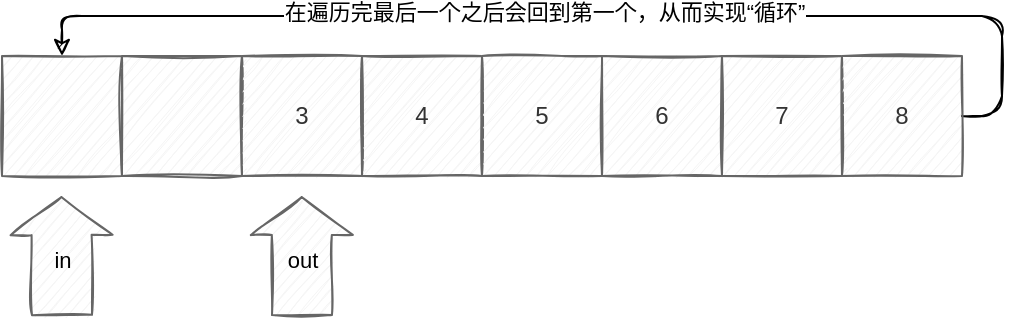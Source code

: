 <mxfile version="13.7.3" type="device"><diagram id="zjyeMrt95VeC9rqbR7My" name="第 1 页"><mxGraphModel dx="585" dy="334" grid="1" gridSize="10" guides="1" tooltips="1" connect="1" arrows="1" fold="1" page="1" pageScale="1" pageWidth="827" pageHeight="1169" math="0" shadow="0"><root><mxCell id="0"/><mxCell id="1" parent="0"/><mxCell id="xzF6YXTRqX0P8LnxehEP-1" value="" style="whiteSpace=wrap;html=1;fillColor=#f5f5f5;strokeColor=#666666;fontColor=#333333;sketch=1;" parent="1" vertex="1"><mxGeometry x="200" y="410" width="60" height="60" as="geometry"/></mxCell><mxCell id="xzF6YXTRqX0P8LnxehEP-2" value="" style="shape=flexArrow;endArrow=classic;html=1;width=30;fillColor=#f5f5f5;strokeColor=#666666;sketch=1;" parent="1" edge="1"><mxGeometry width="50" height="50" relative="1" as="geometry"><mxPoint x="230" y="540" as="sourcePoint"/><mxPoint x="229.71" y="480" as="targetPoint"/></mxGeometry></mxCell><mxCell id="xzF6YXTRqX0P8LnxehEP-10" value="in" style="edgeLabel;html=1;align=center;verticalAlign=middle;resizable=0;points=[];labelBackgroundColor=none;sketch=1;" parent="xzF6YXTRqX0P8LnxehEP-2" vertex="1" connectable="0"><mxGeometry x="-0.048" relative="1" as="geometry"><mxPoint as="offset"/></mxGeometry></mxCell><mxCell id="xzF6YXTRqX0P8LnxehEP-11" value="" style="shape=flexArrow;endArrow=classic;html=1;width=30;fillColor=#f5f5f5;strokeColor=#666666;sketch=1;" parent="1" edge="1"><mxGeometry width="50" height="50" relative="1" as="geometry"><mxPoint x="350" y="540" as="sourcePoint"/><mxPoint x="349.86" y="480" as="targetPoint"/></mxGeometry></mxCell><mxCell id="xzF6YXTRqX0P8LnxehEP-12" value="out" style="edgeLabel;html=1;align=center;verticalAlign=middle;resizable=0;points=[];labelBackgroundColor=none;sketch=1;" parent="xzF6YXTRqX0P8LnxehEP-11" vertex="1" connectable="0"><mxGeometry x="-0.048" relative="1" as="geometry"><mxPoint as="offset"/></mxGeometry></mxCell><mxCell id="3EDri2NJXXmIdN8tPBQj-1" value="" style="whiteSpace=wrap;html=1;fillColor=#f5f5f5;strokeColor=#666666;fontColor=#333333;sketch=1;" vertex="1" parent="1"><mxGeometry x="260" y="410" width="60" height="60" as="geometry"/></mxCell><mxCell id="3EDri2NJXXmIdN8tPBQj-2" value="4" style="whiteSpace=wrap;html=1;fillColor=#f5f5f5;strokeColor=#666666;fontColor=#333333;sketch=1;" vertex="1" parent="1"><mxGeometry x="380" y="410" width="60" height="60" as="geometry"/></mxCell><mxCell id="3EDri2NJXXmIdN8tPBQj-3" value="3" style="whiteSpace=wrap;html=1;fillColor=#f5f5f5;strokeColor=#666666;fontColor=#333333;sketch=1;" vertex="1" parent="1"><mxGeometry x="320" y="410" width="60" height="60" as="geometry"/></mxCell><mxCell id="3EDri2NJXXmIdN8tPBQj-4" value="5" style="whiteSpace=wrap;html=1;fillColor=#f5f5f5;strokeColor=#666666;fontColor=#333333;sketch=1;" vertex="1" parent="1"><mxGeometry x="440" y="410" width="60" height="60" as="geometry"/></mxCell><mxCell id="3EDri2NJXXmIdN8tPBQj-5" value="6" style="whiteSpace=wrap;html=1;fillColor=#f5f5f5;strokeColor=#666666;fontColor=#333333;sketch=1;" vertex="1" parent="1"><mxGeometry x="500" y="410" width="60" height="60" as="geometry"/></mxCell><mxCell id="3EDri2NJXXmIdN8tPBQj-6" value="7" style="whiteSpace=wrap;html=1;fillColor=#f5f5f5;strokeColor=#666666;fontColor=#333333;sketch=1;" vertex="1" parent="1"><mxGeometry x="560" y="410" width="60" height="60" as="geometry"/></mxCell><mxCell id="3EDri2NJXXmIdN8tPBQj-9" style="edgeStyle=orthogonalEdgeStyle;orthogonalLoop=1;jettySize=auto;html=1;exitX=1;exitY=0.5;exitDx=0;exitDy=0;entryX=0.5;entryY=0;entryDx=0;entryDy=0;sketch=1;" edge="1" parent="1" source="3EDri2NJXXmIdN8tPBQj-7" target="xzF6YXTRqX0P8LnxehEP-1"><mxGeometry relative="1" as="geometry"><Array as="points"><mxPoint x="700" y="440"/><mxPoint x="700" y="390"/><mxPoint x="230" y="390"/></Array></mxGeometry></mxCell><mxCell id="3EDri2NJXXmIdN8tPBQj-10" value="在遍历完最后一个之后会回到第一个，从而实现“循环”" style="edgeLabel;html=1;align=center;verticalAlign=middle;resizable=0;points=[];" vertex="1" connectable="0" parent="3EDri2NJXXmIdN8tPBQj-9"><mxGeometry x="0.123" y="-2" relative="1" as="geometry"><mxPoint x="14.8" as="offset"/></mxGeometry></mxCell><mxCell id="3EDri2NJXXmIdN8tPBQj-7" value="8" style="whiteSpace=wrap;html=1;fillColor=#f5f5f5;strokeColor=#666666;fontColor=#333333;sketch=1;" vertex="1" parent="1"><mxGeometry x="620" y="410" width="60" height="60" as="geometry"/></mxCell></root></mxGraphModel></diagram></mxfile>